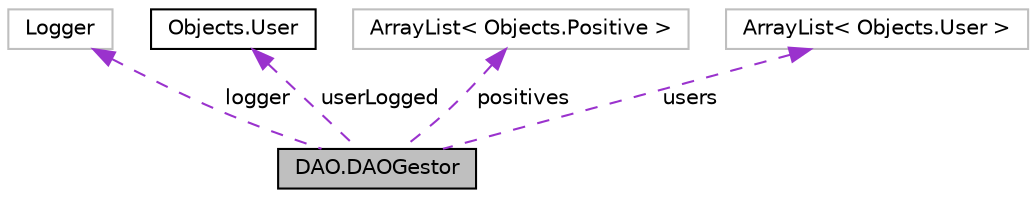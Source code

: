 digraph "DAO.DAOGestor"
{
 // LATEX_PDF_SIZE
  edge [fontname="Helvetica",fontsize="10",labelfontname="Helvetica",labelfontsize="10"];
  node [fontname="Helvetica",fontsize="10",shape=record];
  Node1 [label="DAO.DAOGestor",height=0.2,width=0.4,color="black", fillcolor="grey75", style="filled", fontcolor="black",tooltip=" "];
  Node2 -> Node1 [dir="back",color="darkorchid3",fontsize="10",style="dashed",label=" logger" ,fontname="Helvetica"];
  Node2 [label="Logger",height=0.2,width=0.4,color="grey75", fillcolor="white", style="filled",tooltip=" "];
  Node3 -> Node1 [dir="back",color="darkorchid3",fontsize="10",style="dashed",label=" userLogged" ,fontname="Helvetica"];
  Node3 [label="Objects.User",height=0.2,width=0.4,color="black", fillcolor="white", style="filled",URL="$class_objects_1_1_user.html",tooltip=" "];
  Node4 -> Node1 [dir="back",color="darkorchid3",fontsize="10",style="dashed",label=" positives" ,fontname="Helvetica"];
  Node4 [label="ArrayList\< Objects.Positive \>",height=0.2,width=0.4,color="grey75", fillcolor="white", style="filled",tooltip=" "];
  Node5 -> Node1 [dir="back",color="darkorchid3",fontsize="10",style="dashed",label=" users" ,fontname="Helvetica"];
  Node5 [label="ArrayList\< Objects.User \>",height=0.2,width=0.4,color="grey75", fillcolor="white", style="filled",tooltip=" "];
}
